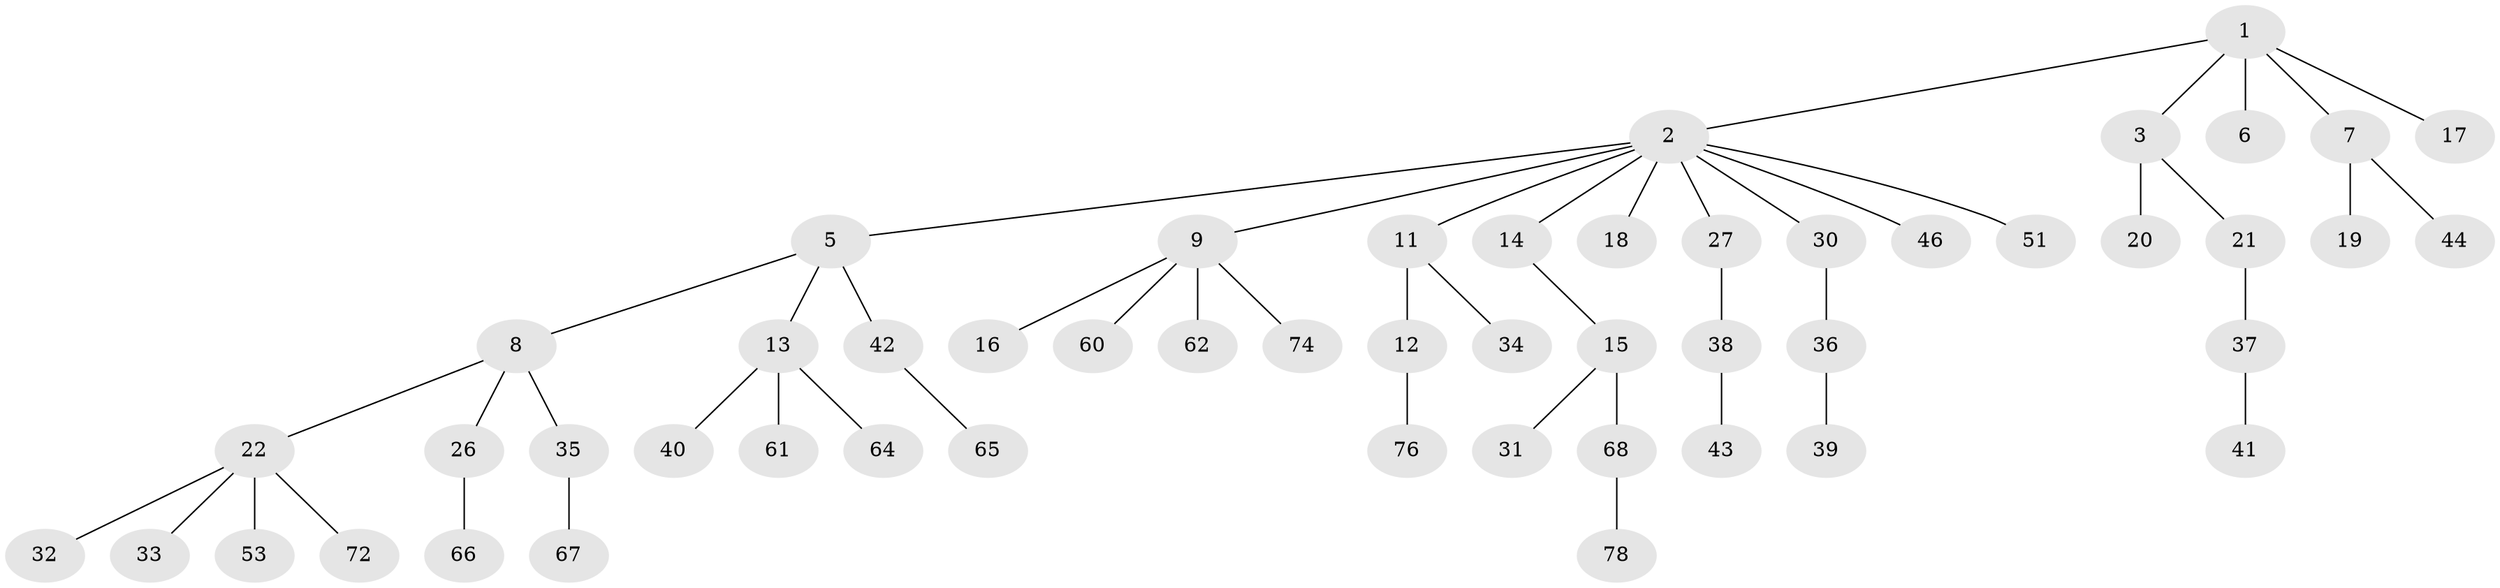 // Generated by graph-tools (version 1.1) at 2025/52/02/27/25 19:52:10]
// undirected, 52 vertices, 51 edges
graph export_dot {
graph [start="1"]
  node [color=gray90,style=filled];
  1 [super="+24"];
  2 [super="+4"];
  3 [super="+55"];
  5;
  6 [super="+59"];
  7 [super="+63"];
  8 [super="+58"];
  9 [super="+10"];
  11 [super="+69"];
  12 [super="+77"];
  13 [super="+23"];
  14;
  15 [super="+29"];
  16 [super="+75"];
  17 [super="+28"];
  18;
  19 [super="+56"];
  20 [super="+57"];
  21 [super="+54"];
  22 [super="+25"];
  26 [super="+70"];
  27 [super="+79"];
  30 [super="+52"];
  31;
  32;
  33;
  34;
  35 [super="+45"];
  36 [super="+49"];
  37 [super="+71"];
  38 [super="+47"];
  39;
  40;
  41;
  42 [super="+50"];
  43;
  44 [super="+48"];
  46;
  51;
  53;
  60;
  61;
  62;
  64;
  65;
  66;
  67;
  68 [super="+73"];
  72;
  74;
  76;
  78;
  1 -- 2;
  1 -- 3;
  1 -- 6;
  1 -- 7;
  1 -- 17;
  2 -- 11;
  2 -- 14;
  2 -- 18;
  2 -- 27;
  2 -- 51;
  2 -- 5;
  2 -- 30;
  2 -- 9;
  2 -- 46;
  3 -- 20;
  3 -- 21;
  5 -- 8;
  5 -- 13;
  5 -- 42;
  7 -- 19;
  7 -- 44;
  8 -- 22;
  8 -- 26;
  8 -- 35;
  9 -- 16;
  9 -- 60;
  9 -- 74;
  9 -- 62;
  11 -- 12;
  11 -- 34;
  12 -- 76;
  13 -- 64;
  13 -- 40;
  13 -- 61;
  14 -- 15;
  15 -- 68;
  15 -- 31;
  21 -- 37;
  22 -- 32;
  22 -- 72;
  22 -- 33;
  22 -- 53;
  26 -- 66;
  27 -- 38;
  30 -- 36;
  35 -- 67;
  36 -- 39;
  37 -- 41;
  38 -- 43;
  42 -- 65;
  68 -- 78;
}
